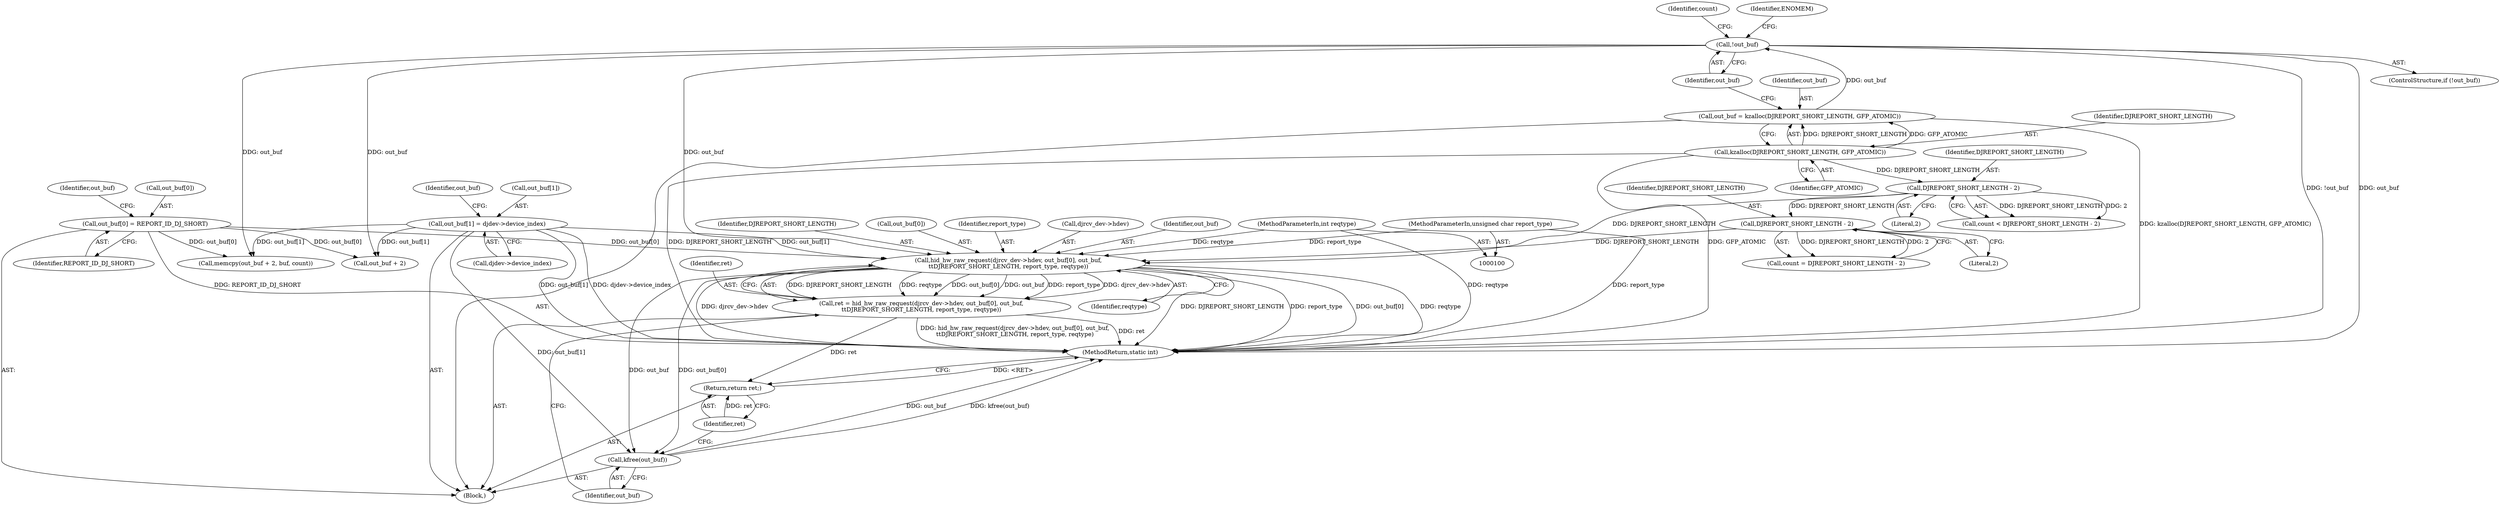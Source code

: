 digraph "0_linux_51217e69697fba92a06e07e16f55c9a52d8e8945@pointer" {
"1000173" [label="(Call,hid_hw_raw_request(djrcv_dev->hdev, out_buf[0], out_buf,\n\t\tDJREPORT_SHORT_LENGTH, report_type, reqtype))"];
"1000153" [label="(Call,out_buf[0] = REPORT_ID_DJ_SHORT)"];
"1000158" [label="(Call,out_buf[1] = djdev->device_index)"];
"1000137" [label="(Call,!out_buf)"];
"1000131" [label="(Call,out_buf = kzalloc(DJREPORT_SHORT_LENGTH, GFP_ATOMIC))"];
"1000133" [label="(Call,kzalloc(DJREPORT_SHORT_LENGTH, GFP_ATOMIC))"];
"1000150" [label="(Call,DJREPORT_SHORT_LENGTH - 2)"];
"1000145" [label="(Call,DJREPORT_SHORT_LENGTH - 2)"];
"1000105" [label="(MethodParameterIn,unsigned char report_type)"];
"1000106" [label="(MethodParameterIn,int reqtype)"];
"1000171" [label="(Call,ret = hid_hw_raw_request(djrcv_dev->hdev, out_buf[0], out_buf,\n\t\tDJREPORT_SHORT_LENGTH, report_type, reqtype))"];
"1000186" [label="(Return,return ret;)"];
"1000184" [label="(Call,kfree(out_buf))"];
"1000154" [label="(Call,out_buf[0])"];
"1000135" [label="(Identifier,GFP_ATOMIC)"];
"1000148" [label="(Call,count = DJREPORT_SHORT_LENGTH - 2)"];
"1000138" [label="(Identifier,out_buf)"];
"1000185" [label="(Identifier,out_buf)"];
"1000182" [label="(Identifier,report_type)"];
"1000174" [label="(Call,djrcv_dev->hdev)"];
"1000171" [label="(Call,ret = hid_hw_raw_request(djrcv_dev->hdev, out_buf[0], out_buf,\n\t\tDJREPORT_SHORT_LENGTH, report_type, reqtype))"];
"1000166" [label="(Call,out_buf + 2)"];
"1000152" [label="(Literal,2)"];
"1000159" [label="(Call,out_buf[1])"];
"1000162" [label="(Call,djdev->device_index)"];
"1000145" [label="(Call,DJREPORT_SHORT_LENGTH - 2)"];
"1000187" [label="(Identifier,ret)"];
"1000180" [label="(Identifier,out_buf)"];
"1000181" [label="(Identifier,DJREPORT_SHORT_LENGTH)"];
"1000151" [label="(Identifier,DJREPORT_SHORT_LENGTH)"];
"1000186" [label="(Return,return ret;)"];
"1000177" [label="(Call,out_buf[0])"];
"1000131" [label="(Call,out_buf = kzalloc(DJREPORT_SHORT_LENGTH, GFP_ATOMIC))"];
"1000153" [label="(Call,out_buf[0] = REPORT_ID_DJ_SHORT)"];
"1000144" [label="(Identifier,count)"];
"1000143" [label="(Call,count < DJREPORT_SHORT_LENGTH - 2)"];
"1000150" [label="(Call,DJREPORT_SHORT_LENGTH - 2)"];
"1000107" [label="(Block,)"];
"1000160" [label="(Identifier,out_buf)"];
"1000137" [label="(Call,!out_buf)"];
"1000173" [label="(Call,hid_hw_raw_request(djrcv_dev->hdev, out_buf[0], out_buf,\n\t\tDJREPORT_SHORT_LENGTH, report_type, reqtype))"];
"1000132" [label="(Identifier,out_buf)"];
"1000165" [label="(Call,memcpy(out_buf + 2, buf, count))"];
"1000146" [label="(Identifier,DJREPORT_SHORT_LENGTH)"];
"1000141" [label="(Identifier,ENOMEM)"];
"1000106" [label="(MethodParameterIn,int reqtype)"];
"1000105" [label="(MethodParameterIn,unsigned char report_type)"];
"1000158" [label="(Call,out_buf[1] = djdev->device_index)"];
"1000184" [label="(Call,kfree(out_buf))"];
"1000133" [label="(Call,kzalloc(DJREPORT_SHORT_LENGTH, GFP_ATOMIC))"];
"1000136" [label="(ControlStructure,if (!out_buf))"];
"1000147" [label="(Literal,2)"];
"1000183" [label="(Identifier,reqtype)"];
"1000157" [label="(Identifier,REPORT_ID_DJ_SHORT)"];
"1000167" [label="(Identifier,out_buf)"];
"1000134" [label="(Identifier,DJREPORT_SHORT_LENGTH)"];
"1000188" [label="(MethodReturn,static int)"];
"1000172" [label="(Identifier,ret)"];
"1000173" -> "1000171"  [label="AST: "];
"1000173" -> "1000183"  [label="CFG: "];
"1000174" -> "1000173"  [label="AST: "];
"1000177" -> "1000173"  [label="AST: "];
"1000180" -> "1000173"  [label="AST: "];
"1000181" -> "1000173"  [label="AST: "];
"1000182" -> "1000173"  [label="AST: "];
"1000183" -> "1000173"  [label="AST: "];
"1000171" -> "1000173"  [label="CFG: "];
"1000173" -> "1000188"  [label="DDG: DJREPORT_SHORT_LENGTH"];
"1000173" -> "1000188"  [label="DDG: report_type"];
"1000173" -> "1000188"  [label="DDG: out_buf[0]"];
"1000173" -> "1000188"  [label="DDG: reqtype"];
"1000173" -> "1000188"  [label="DDG: djrcv_dev->hdev"];
"1000173" -> "1000171"  [label="DDG: DJREPORT_SHORT_LENGTH"];
"1000173" -> "1000171"  [label="DDG: reqtype"];
"1000173" -> "1000171"  [label="DDG: out_buf[0]"];
"1000173" -> "1000171"  [label="DDG: out_buf"];
"1000173" -> "1000171"  [label="DDG: report_type"];
"1000173" -> "1000171"  [label="DDG: djrcv_dev->hdev"];
"1000153" -> "1000173"  [label="DDG: out_buf[0]"];
"1000158" -> "1000173"  [label="DDG: out_buf[1]"];
"1000137" -> "1000173"  [label="DDG: out_buf"];
"1000150" -> "1000173"  [label="DDG: DJREPORT_SHORT_LENGTH"];
"1000145" -> "1000173"  [label="DDG: DJREPORT_SHORT_LENGTH"];
"1000105" -> "1000173"  [label="DDG: report_type"];
"1000106" -> "1000173"  [label="DDG: reqtype"];
"1000173" -> "1000184"  [label="DDG: out_buf"];
"1000173" -> "1000184"  [label="DDG: out_buf[0]"];
"1000153" -> "1000107"  [label="AST: "];
"1000153" -> "1000157"  [label="CFG: "];
"1000154" -> "1000153"  [label="AST: "];
"1000157" -> "1000153"  [label="AST: "];
"1000160" -> "1000153"  [label="CFG: "];
"1000153" -> "1000188"  [label="DDG: REPORT_ID_DJ_SHORT"];
"1000153" -> "1000165"  [label="DDG: out_buf[0]"];
"1000153" -> "1000166"  [label="DDG: out_buf[0]"];
"1000158" -> "1000107"  [label="AST: "];
"1000158" -> "1000162"  [label="CFG: "];
"1000159" -> "1000158"  [label="AST: "];
"1000162" -> "1000158"  [label="AST: "];
"1000167" -> "1000158"  [label="CFG: "];
"1000158" -> "1000188"  [label="DDG: djdev->device_index"];
"1000158" -> "1000188"  [label="DDG: out_buf[1]"];
"1000158" -> "1000165"  [label="DDG: out_buf[1]"];
"1000158" -> "1000166"  [label="DDG: out_buf[1]"];
"1000158" -> "1000184"  [label="DDG: out_buf[1]"];
"1000137" -> "1000136"  [label="AST: "];
"1000137" -> "1000138"  [label="CFG: "];
"1000138" -> "1000137"  [label="AST: "];
"1000141" -> "1000137"  [label="CFG: "];
"1000144" -> "1000137"  [label="CFG: "];
"1000137" -> "1000188"  [label="DDG: out_buf"];
"1000137" -> "1000188"  [label="DDG: !out_buf"];
"1000131" -> "1000137"  [label="DDG: out_buf"];
"1000137" -> "1000165"  [label="DDG: out_buf"];
"1000137" -> "1000166"  [label="DDG: out_buf"];
"1000131" -> "1000107"  [label="AST: "];
"1000131" -> "1000133"  [label="CFG: "];
"1000132" -> "1000131"  [label="AST: "];
"1000133" -> "1000131"  [label="AST: "];
"1000138" -> "1000131"  [label="CFG: "];
"1000131" -> "1000188"  [label="DDG: kzalloc(DJREPORT_SHORT_LENGTH, GFP_ATOMIC)"];
"1000133" -> "1000131"  [label="DDG: DJREPORT_SHORT_LENGTH"];
"1000133" -> "1000131"  [label="DDG: GFP_ATOMIC"];
"1000133" -> "1000135"  [label="CFG: "];
"1000134" -> "1000133"  [label="AST: "];
"1000135" -> "1000133"  [label="AST: "];
"1000133" -> "1000188"  [label="DDG: DJREPORT_SHORT_LENGTH"];
"1000133" -> "1000188"  [label="DDG: GFP_ATOMIC"];
"1000133" -> "1000145"  [label="DDG: DJREPORT_SHORT_LENGTH"];
"1000150" -> "1000148"  [label="AST: "];
"1000150" -> "1000152"  [label="CFG: "];
"1000151" -> "1000150"  [label="AST: "];
"1000152" -> "1000150"  [label="AST: "];
"1000148" -> "1000150"  [label="CFG: "];
"1000150" -> "1000148"  [label="DDG: DJREPORT_SHORT_LENGTH"];
"1000150" -> "1000148"  [label="DDG: 2"];
"1000145" -> "1000150"  [label="DDG: DJREPORT_SHORT_LENGTH"];
"1000145" -> "1000143"  [label="AST: "];
"1000145" -> "1000147"  [label="CFG: "];
"1000146" -> "1000145"  [label="AST: "];
"1000147" -> "1000145"  [label="AST: "];
"1000143" -> "1000145"  [label="CFG: "];
"1000145" -> "1000143"  [label="DDG: DJREPORT_SHORT_LENGTH"];
"1000145" -> "1000143"  [label="DDG: 2"];
"1000105" -> "1000100"  [label="AST: "];
"1000105" -> "1000188"  [label="DDG: report_type"];
"1000106" -> "1000100"  [label="AST: "];
"1000106" -> "1000188"  [label="DDG: reqtype"];
"1000171" -> "1000107"  [label="AST: "];
"1000172" -> "1000171"  [label="AST: "];
"1000185" -> "1000171"  [label="CFG: "];
"1000171" -> "1000188"  [label="DDG: ret"];
"1000171" -> "1000188"  [label="DDG: hid_hw_raw_request(djrcv_dev->hdev, out_buf[0], out_buf,\n\t\tDJREPORT_SHORT_LENGTH, report_type, reqtype)"];
"1000171" -> "1000186"  [label="DDG: ret"];
"1000186" -> "1000107"  [label="AST: "];
"1000186" -> "1000187"  [label="CFG: "];
"1000187" -> "1000186"  [label="AST: "];
"1000188" -> "1000186"  [label="CFG: "];
"1000186" -> "1000188"  [label="DDG: <RET>"];
"1000187" -> "1000186"  [label="DDG: ret"];
"1000184" -> "1000107"  [label="AST: "];
"1000184" -> "1000185"  [label="CFG: "];
"1000185" -> "1000184"  [label="AST: "];
"1000187" -> "1000184"  [label="CFG: "];
"1000184" -> "1000188"  [label="DDG: out_buf"];
"1000184" -> "1000188"  [label="DDG: kfree(out_buf)"];
}
